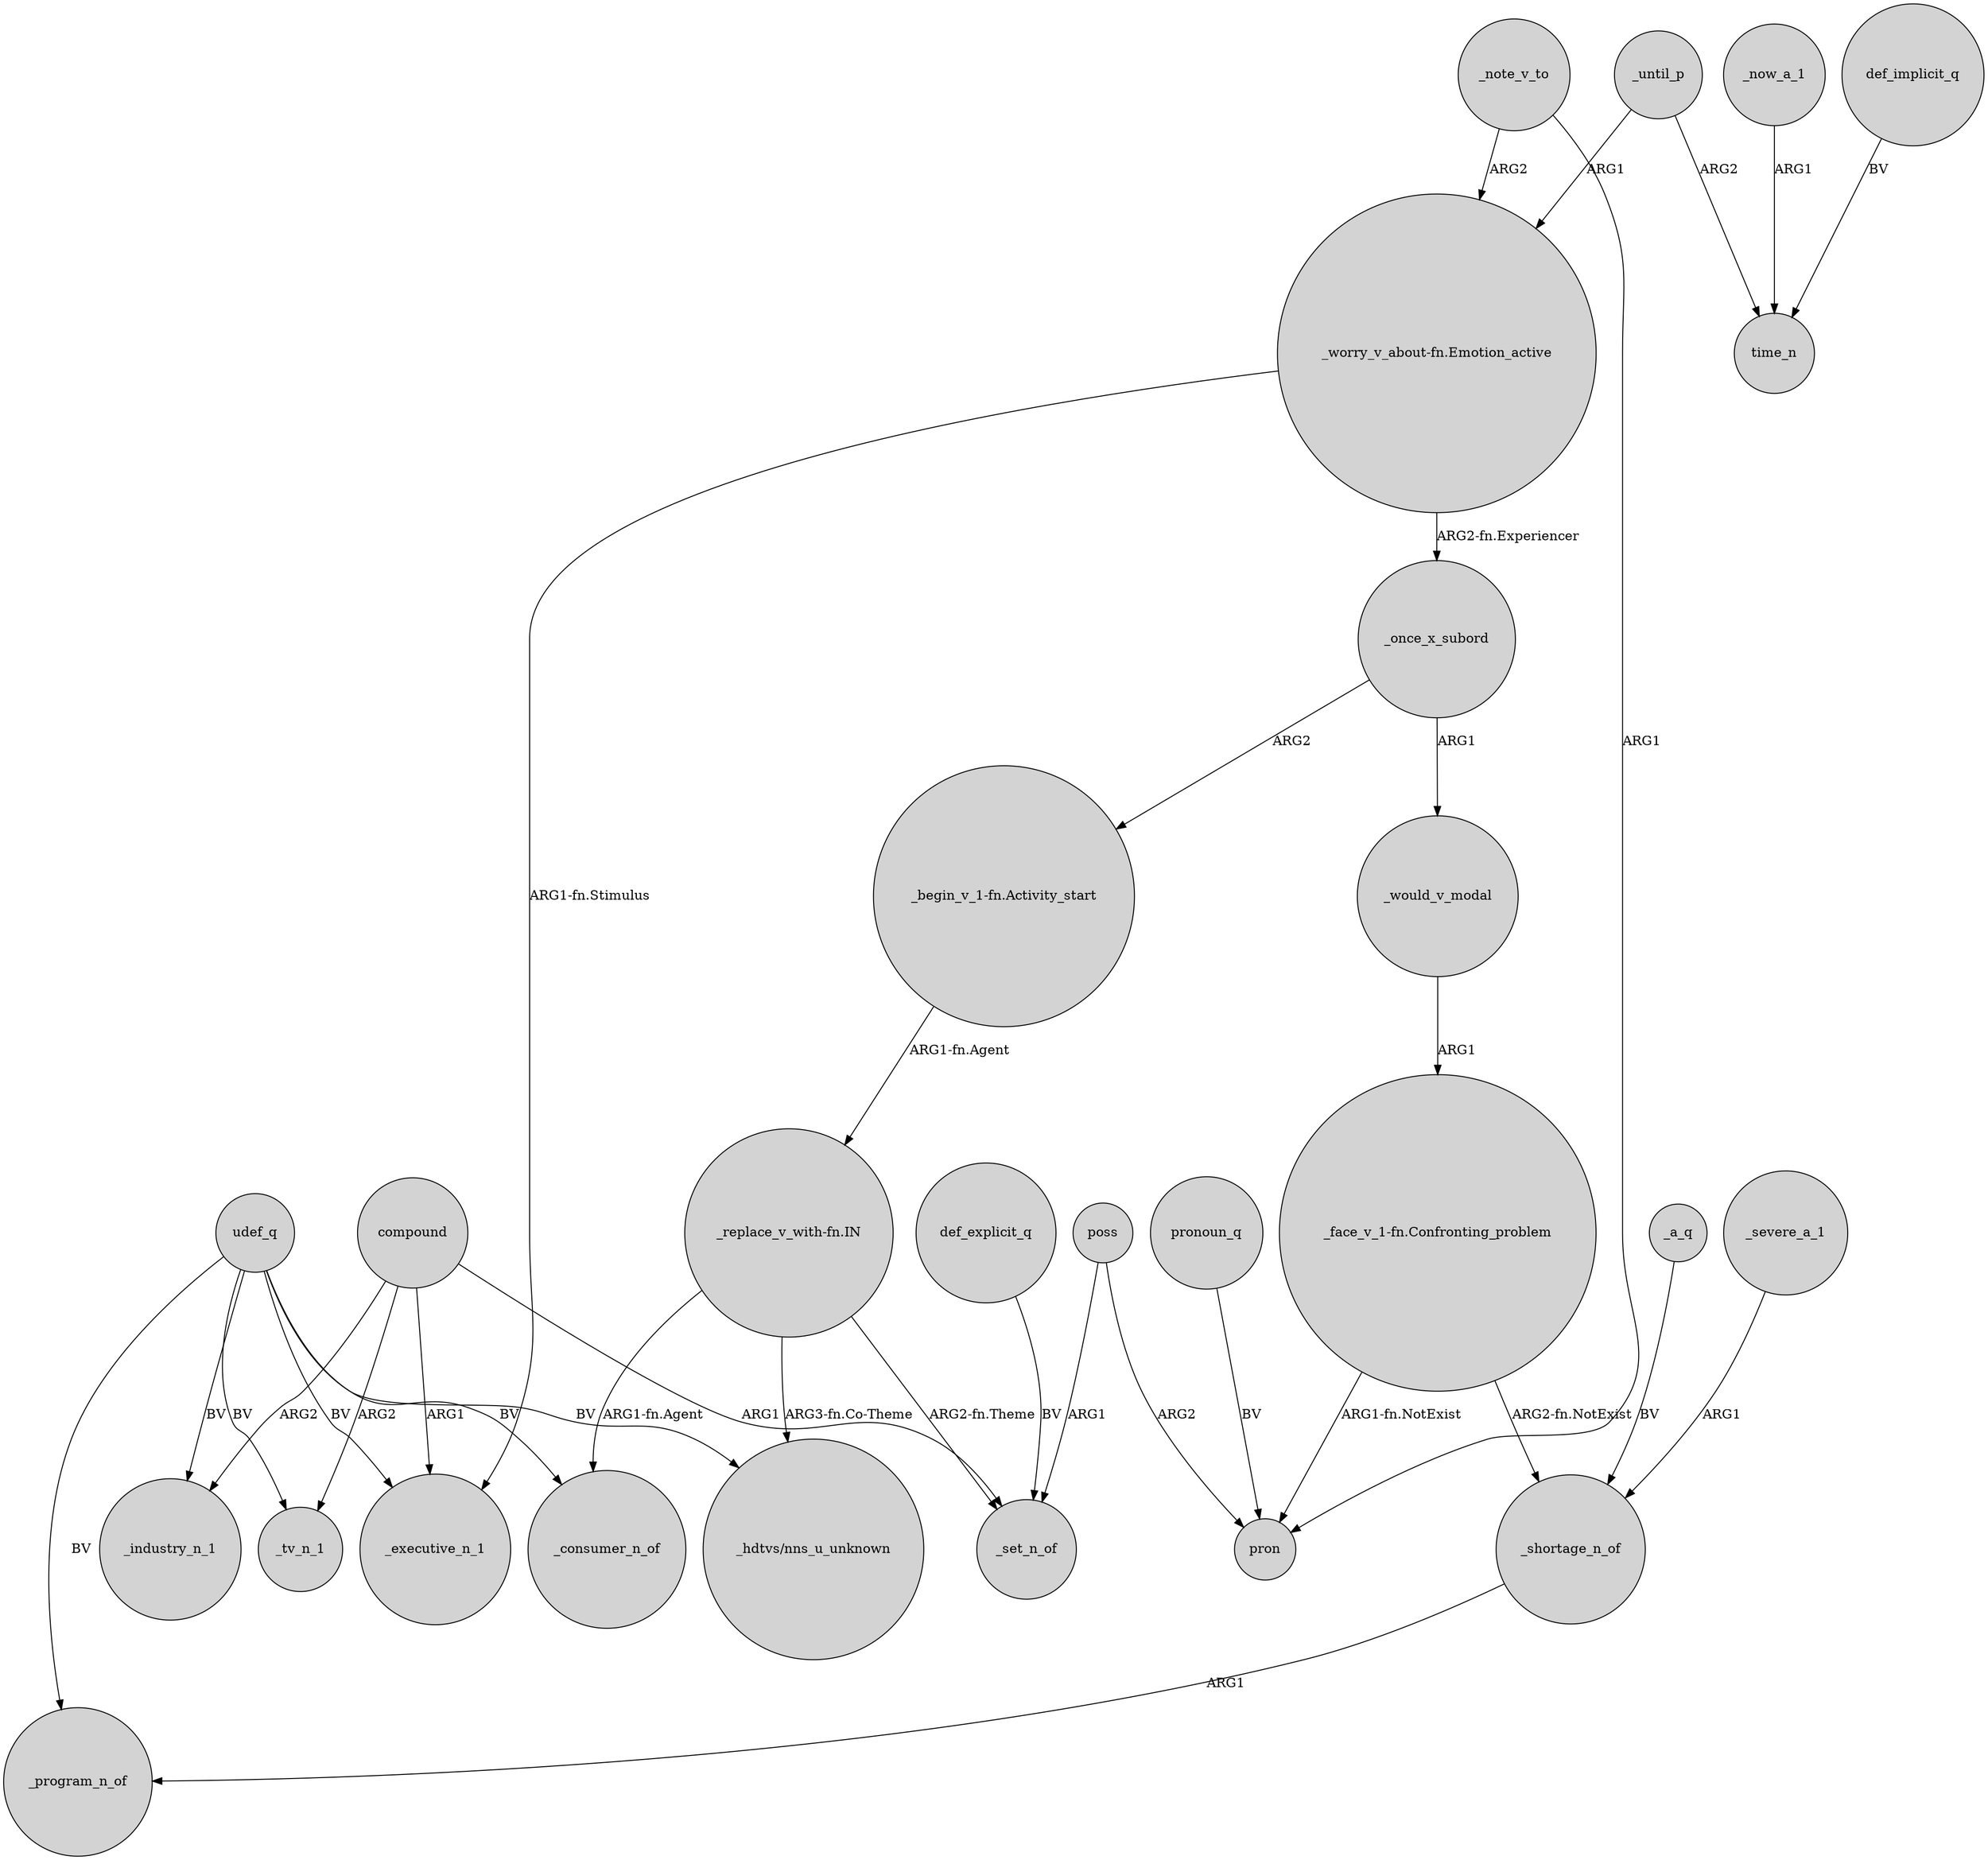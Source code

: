 digraph {
	node [shape=circle style=filled]
	_until_p -> "_worry_v_about-fn.Emotion_active" [label=ARG1]
	poss -> pron [label=ARG2]
	udef_q -> _executive_n_1 [label=BV]
	"_replace_v_with-fn.IN" -> _consumer_n_of [label="ARG1-fn.Agent"]
	"_replace_v_with-fn.IN" -> _set_n_of [label="ARG2-fn.Theme"]
	compound -> _tv_n_1 [label=ARG2]
	"_worry_v_about-fn.Emotion_active" -> _once_x_subord [label="ARG2-fn.Experiencer"]
	"_begin_v_1-fn.Activity_start" -> "_replace_v_with-fn.IN" [label="ARG1-fn.Agent"]
	udef_q -> _tv_n_1 [label=BV]
	compound -> _executive_n_1 [label=ARG1]
	_note_v_to -> pron [label=ARG1]
	poss -> _set_n_of [label=ARG1]
	udef_q -> _program_n_of [label=BV]
	compound -> _set_n_of [label=ARG1]
	_until_p -> time_n [label=ARG2]
	_note_v_to -> "_worry_v_about-fn.Emotion_active" [label=ARG2]
	_severe_a_1 -> _shortage_n_of [label=ARG1]
	pronoun_q -> pron [label=BV]
	"_worry_v_about-fn.Emotion_active" -> _executive_n_1 [label="ARG1-fn.Stimulus"]
	_a_q -> _shortage_n_of [label=BV]
	_once_x_subord -> "_begin_v_1-fn.Activity_start" [label=ARG2]
	compound -> _industry_n_1 [label=ARG2]
	"_face_v_1-fn.Confronting_problem" -> pron [label="ARG1-fn.NotExist"]
	_shortage_n_of -> _program_n_of [label=ARG1]
	"_replace_v_with-fn.IN" -> "_hdtvs/nns_u_unknown" [label="ARG3-fn.Co-Theme"]
	_now_a_1 -> time_n [label=ARG1]
	udef_q -> _consumer_n_of [label=BV]
	_would_v_modal -> "_face_v_1-fn.Confronting_problem" [label=ARG1]
	"_face_v_1-fn.Confronting_problem" -> _shortage_n_of [label="ARG2-fn.NotExist"]
	udef_q -> "_hdtvs/nns_u_unknown" [label=BV]
	_once_x_subord -> _would_v_modal [label=ARG1]
	def_explicit_q -> _set_n_of [label=BV]
	udef_q -> _industry_n_1 [label=BV]
	def_implicit_q -> time_n [label=BV]
}
